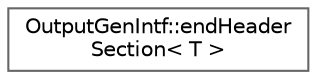 digraph "Graphical Class Hierarchy"
{
 // INTERACTIVE_SVG=YES
 // LATEX_PDF_SIZE
  bgcolor="transparent";
  edge [fontname=Helvetica,fontsize=10,labelfontname=Helvetica,labelfontsize=10];
  node [fontname=Helvetica,fontsize=10,shape=box,height=0.2,width=0.4];
  rankdir="LR";
  Node0 [label="OutputGenIntf::endHeader\lSection\< T \>",height=0.2,width=0.4,color="grey40", fillcolor="white", style="filled",URL="$d7/d70/struct_output_gen_intf_1_1end_header_section.html",tooltip=" "];
}
